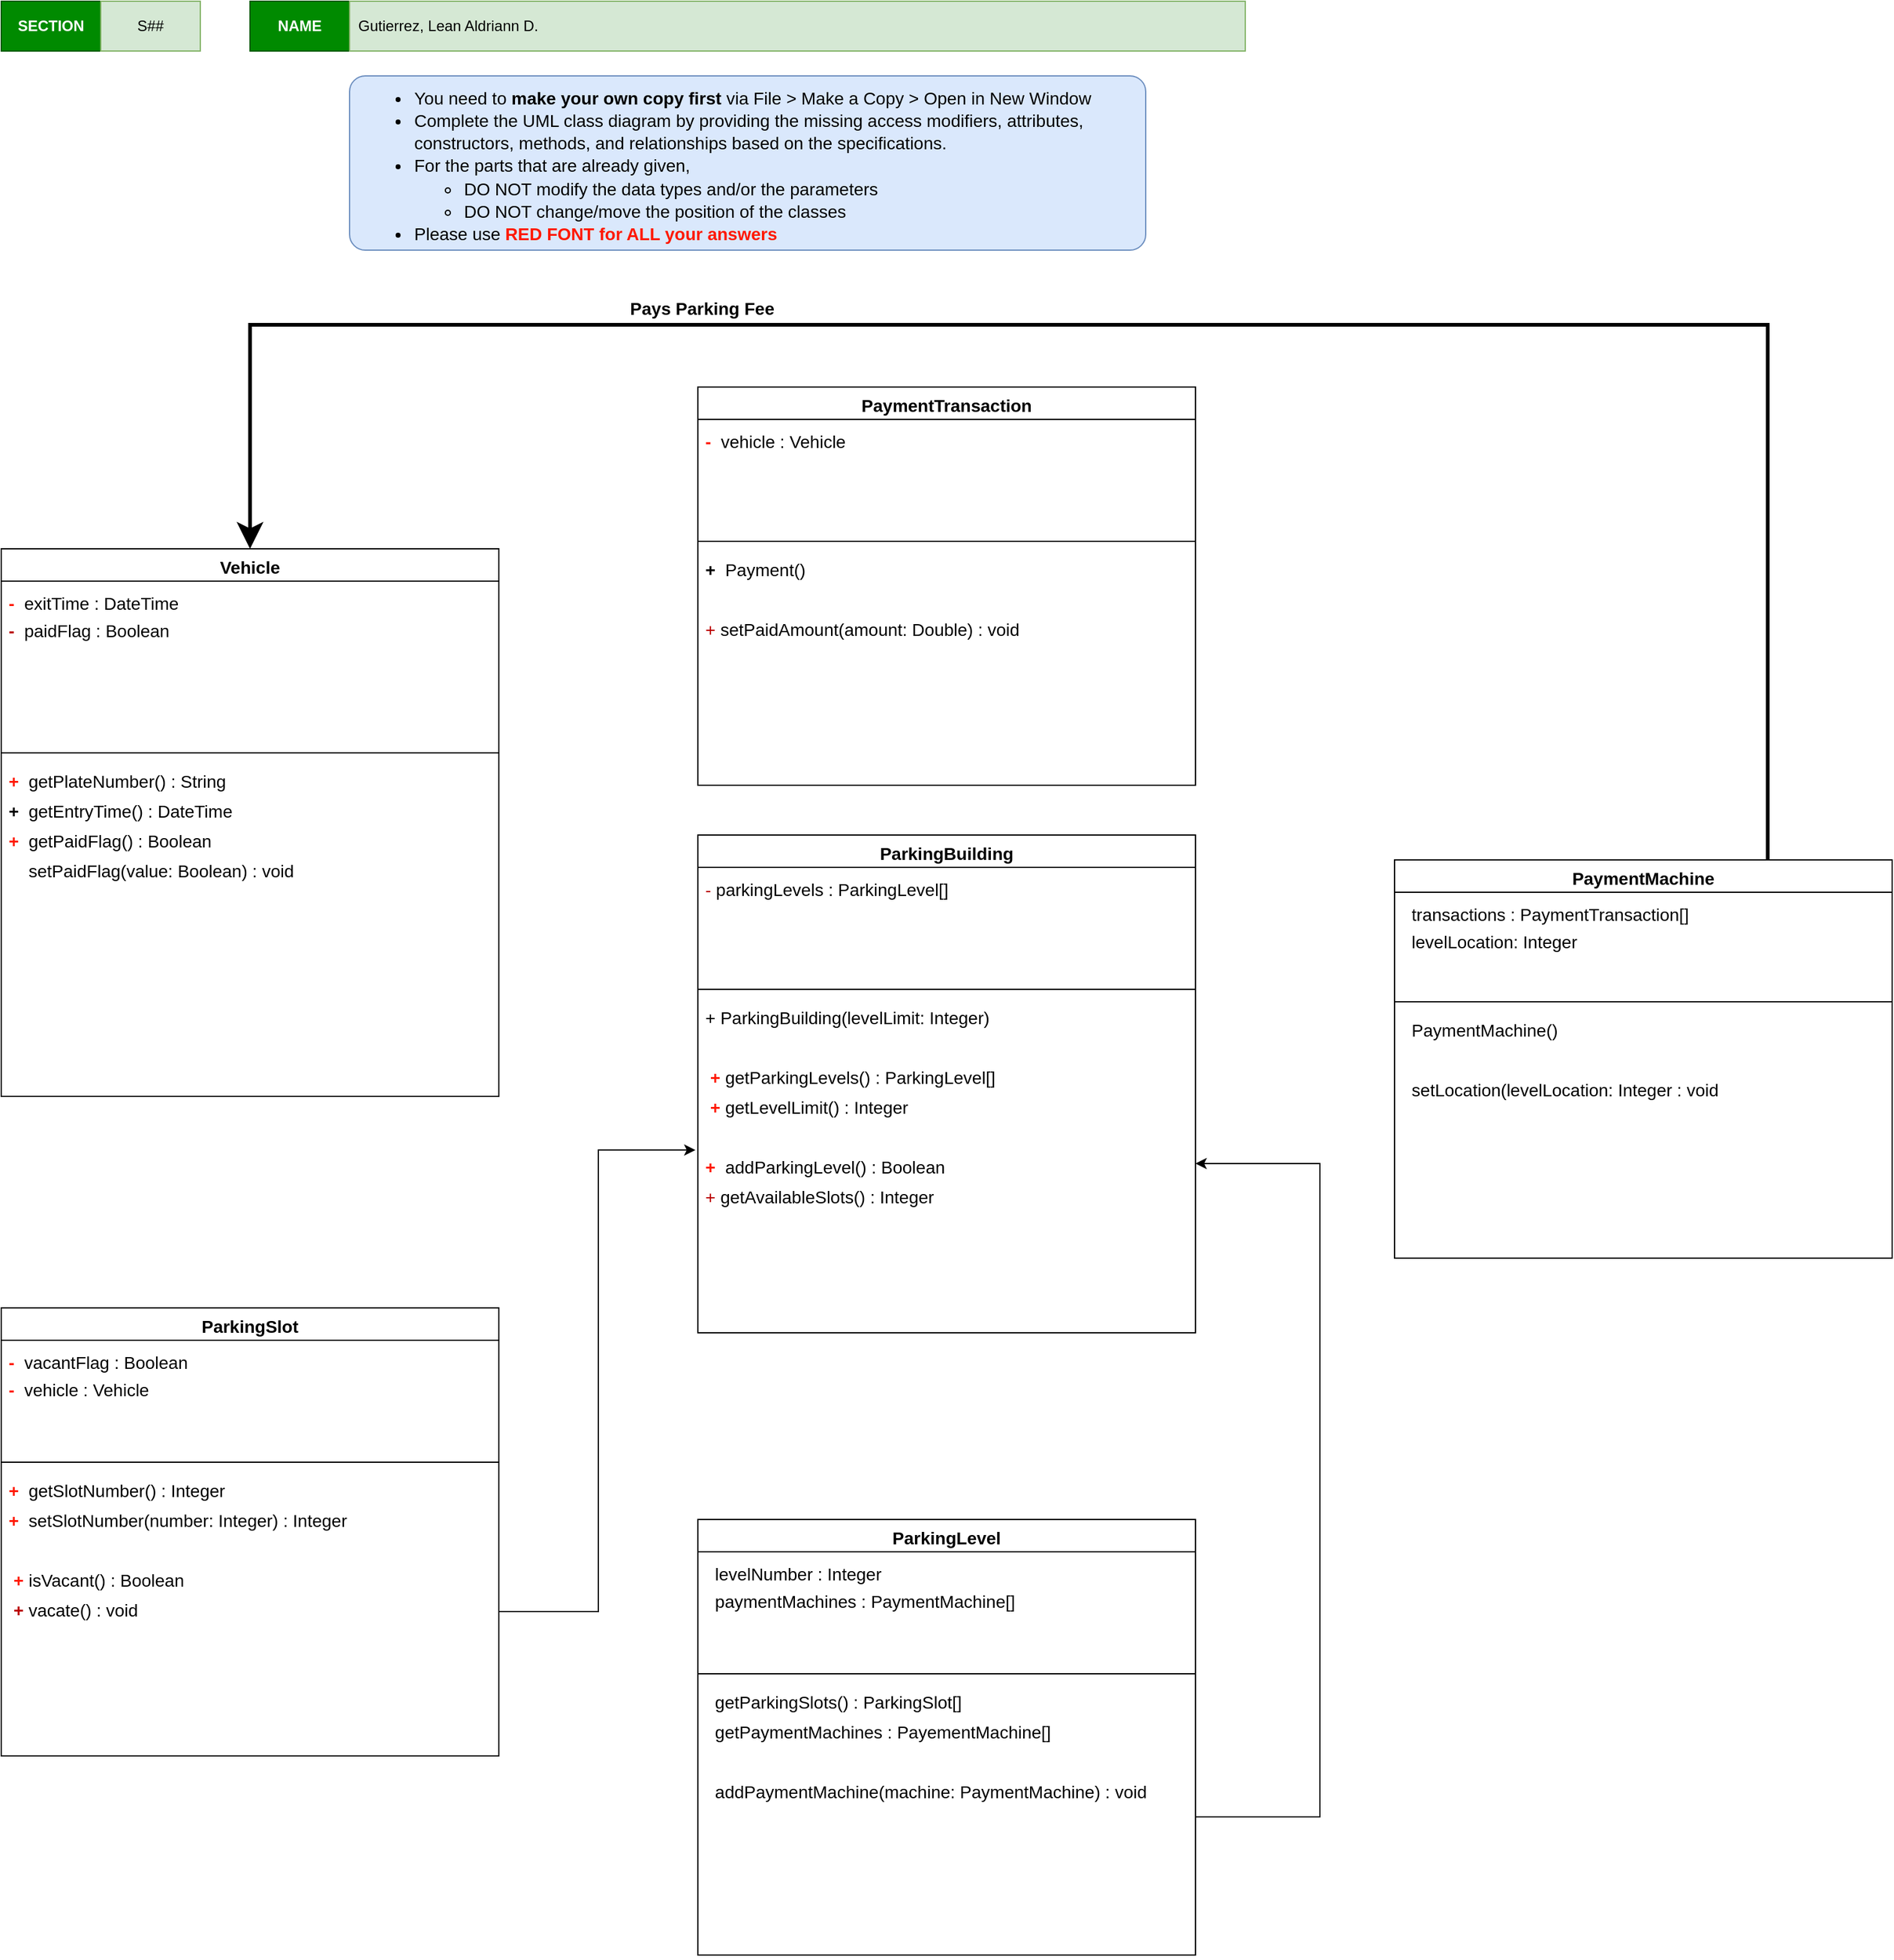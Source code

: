 <mxfile version="27.1.6">
  <diagram name="Mock  DQ" id="zxiasyiLlYQpNsG5qfQz">
    <mxGraphModel dx="938" dy="610" grid="1" gridSize="10" guides="1" tooltips="1" connect="1" arrows="1" fold="1" page="1" pageScale="1" pageWidth="1100" pageHeight="850" math="0" shadow="0">
      <root>
        <mxCell id="0" />
        <mxCell id="1" parent="0" />
        <mxCell id="aWLP-KI-JhWd6QciNsjT-1" value="Vehicle" style="swimlane;fontStyle=1;align=center;verticalAlign=top;childLayout=stackLayout;horizontal=1;startSize=26;horizontalStack=0;resizeParent=1;resizeLast=0;collapsible=1;marginBottom=0;rounded=0;shadow=0;strokeWidth=1;fontColor=#000000;fontSize=14;" vertex="1" parent="1">
          <mxGeometry x="40" y="480" width="400" height="440" as="geometry">
            <mxRectangle x="340" y="380" width="170" height="26" as="alternateBounds" />
          </mxGeometry>
        </mxCell>
        <mxCell id="aWLP-KI-JhWd6QciNsjT-2" value="&lt;div style=&quot;line-height: 160%;&quot;&gt;&lt;div&gt;&lt;span style=&quot;background-color: transparent;&quot;&gt;&lt;font style=&quot;&quot;&gt;&lt;b style=&quot;&quot;&gt;&lt;font style=&quot;color: light-dark(rgb(255, 25, 0), rgb(255, 15, 15));&quot;&gt;-&amp;nbsp;&lt;/font&gt;&lt;/b&gt;&lt;/font&gt;&lt;/span&gt;&lt;span style=&quot;background-color: transparent; color: light-dark(rgb(0, 0, 0), rgb(237, 237, 237));&quot;&gt; exitTime : DateTime&lt;/span&gt;&lt;/div&gt;&lt;div&gt;&lt;div&gt;&lt;font&gt;&lt;b style=&quot;&quot;&gt;&lt;font color=&quot;rgba(0, 0, 0, 0)&quot;&gt;-&amp;nbsp;&lt;/font&gt;&lt;/b&gt;&lt;/font&gt; paidFlag : Boolean&lt;/div&gt;&lt;/div&gt;&lt;/div&gt;" style="text;strokeColor=none;fillColor=none;align=left;verticalAlign=top;spacingLeft=4;spacingRight=4;overflow=hidden;rotatable=0;points=[[0,0.5],[1,0.5]];portConstraint=eastwest;whiteSpace=wrap;html=1;fontStyle=0;fontColor=#000000;fontSize=14;" vertex="1" parent="aWLP-KI-JhWd6QciNsjT-1">
          <mxGeometry y="26" width="400" height="134" as="geometry" />
        </mxCell>
        <mxCell id="aWLP-KI-JhWd6QciNsjT-3" value="" style="line;html=1;strokeWidth=1;align=left;verticalAlign=middle;spacingTop=-1;spacingLeft=3;spacingRight=3;rotatable=0;labelPosition=right;points=[];portConstraint=eastwest;fontColor=#000000;fontStyle=0" vertex="1" parent="aWLP-KI-JhWd6QciNsjT-1">
          <mxGeometry y="160" width="400" height="8" as="geometry" />
        </mxCell>
        <mxCell id="aWLP-KI-JhWd6QciNsjT-4" value="&lt;div style=&quot;line-height: 160%;&quot;&gt;&lt;div&gt;&lt;span style=&quot;font-size: 14px; background-color: transparent;&quot;&gt;&lt;font&gt;&lt;b style=&quot;&quot;&gt;&lt;font style=&quot;color: light-dark(rgb(255, 25, 0), rgb(255, 5, 5));&quot;&gt;+&amp;nbsp;&lt;/font&gt;&lt;/b&gt;&lt;/font&gt;&lt;/span&gt;&lt;span style=&quot;font-size: 14px; background-color: transparent; color: light-dark(rgb(0, 0, 0), rgb(237, 237, 237));&quot;&gt;&amp;nbsp;&lt;/span&gt;&lt;span style=&quot;font-size: 14px; background-color: transparent; color: light-dark(rgb(0, 0, 0), rgb(237, 237, 237));&quot;&gt;getPlateNumber() : String&lt;/span&gt;&lt;/div&gt;&lt;div&gt;&lt;font style=&quot;font-size: 14px;&quot;&gt;&lt;font&gt;&lt;b style=&quot;&quot;&gt;&lt;font style=&quot;color: light-dark(rgb(0, 0, 0), rgb(235, 10, 10));&quot;&gt;+&amp;nbsp;&lt;/font&gt;&lt;/b&gt;&lt;/font&gt; getEntryTime&lt;span style=&quot;color: light-dark(rgb(0, 0, 0), rgb(237, 237, 237)); background-color: transparent;&quot;&gt;() :&amp;nbsp;&lt;/span&gt;&lt;span style=&quot;background-color: transparent; color: light-dark(rgb(0, 0, 0), rgb(237, 237, 237));&quot;&gt;DateTime&lt;/span&gt;&lt;/font&gt;&lt;/div&gt;&lt;div&gt;&lt;div style=&quot;&quot;&gt;&lt;span style=&quot;background-color: transparent; font-size: 14px; color: rgb(0, 0, 0);&quot;&gt;&lt;font style=&quot;&quot;&gt;&lt;b style=&quot;&quot;&gt;&lt;font style=&quot;color: light-dark(rgb(255, 25, 0), rgb(255, 5, 5));&quot;&gt;+&amp;nbsp;&lt;/font&gt;&lt;/b&gt;&lt;/font&gt;&lt;/span&gt;&lt;span style=&quot;background-color: transparent; color: rgb(0, 0, 0); font-size: 14px;&quot;&gt; getPaidFlag&lt;/span&gt;&lt;span style=&quot;background-color: transparent; color: light-dark(rgb(0, 0, 0), rgb(237, 237, 237)); font-size: 14px;&quot;&gt;() :&amp;nbsp;&lt;/span&gt;&lt;span style=&quot;background-color: transparent; color: light-dark(rgb(0, 0, 0), rgb(237, 237, 237)); font-size: 14px;&quot;&gt;Boolean&lt;/span&gt;&lt;/div&gt;&lt;/div&gt;&lt;div&gt;&lt;font style=&quot;font-size: 14px;&quot;&gt;&lt;font&gt;&lt;b style=&quot;&quot;&gt;&lt;font color=&quot;rgba(0, 0, 0, 0)&quot; style=&quot;color: light-dark(transparent, rgb(255, 0, 0));&quot;&gt;+&lt;/font&gt;&lt;font style=&quot;color: light-dark(transparent, rgb(255, 0, 0));&quot;&gt;&amp;nbsp;&lt;/font&gt;&lt;/b&gt;&lt;/font&gt; setPaidFlag&lt;span style=&quot;color: light-dark(rgb(0, 0, 0), rgb(237, 237, 237)); background-color: transparent;&quot;&gt;(&lt;/span&gt;&lt;span style=&quot;background-color: transparent; color: light-dark(rgb(0, 0, 0), rgb(237, 237, 237));&quot;&gt;value: Boolean&lt;/span&gt;&lt;span style=&quot;background-color: transparent; color: light-dark(rgb(0, 0, 0), rgb(237, 237, 237));&quot;&gt;) :&amp;nbsp;&lt;/span&gt;&lt;span style=&quot;background-color: transparent; color: light-dark(rgb(0, 0, 0), rgb(237, 237, 237));&quot;&gt;void&lt;/span&gt;&lt;/font&gt;&lt;/div&gt;&lt;/div&gt;" style="text;strokeColor=none;fillColor=none;align=left;verticalAlign=top;spacingLeft=4;spacingRight=4;overflow=hidden;rotatable=0;points=[[0,0.5],[1,0.5]];portConstraint=eastwest;whiteSpace=wrap;html=1;fontStyle=0;fontColor=#000000;fontSize=15;" vertex="1" parent="aWLP-KI-JhWd6QciNsjT-1">
          <mxGeometry y="168" width="400" height="272" as="geometry" />
        </mxCell>
        <mxCell id="aWLP-KI-JhWd6QciNsjT-5" value="SECTION" style="rounded=0;whiteSpace=wrap;html=1;align=center;movable=1;resizable=1;rotatable=1;deletable=1;editable=1;locked=0;connectable=1;fillColor=#008a00;strokeColor=#005700;fontColor=#ffffff;fontStyle=1" vertex="1" parent="1">
          <mxGeometry x="40" y="40" width="80" height="40" as="geometry" />
        </mxCell>
        <mxCell id="aWLP-KI-JhWd6QciNsjT-6" value="S##" style="rounded=0;whiteSpace=wrap;html=1;movable=1;resizable=1;rotatable=1;deletable=1;editable=1;locked=0;connectable=1;fillColor=#d5e8d4;strokeColor=#82b366;" vertex="1" parent="1">
          <mxGeometry x="120" y="40" width="80" height="40" as="geometry" />
        </mxCell>
        <mxCell id="aWLP-KI-JhWd6QciNsjT-7" value="NAME" style="rounded=0;whiteSpace=wrap;html=1;movable=1;resizable=1;rotatable=1;deletable=1;editable=1;locked=0;connectable=1;fillColor=#008a00;fontColor=#ffffff;strokeColor=#005700;fontStyle=1" vertex="1" parent="1">
          <mxGeometry x="240" y="40" width="80" height="40" as="geometry" />
        </mxCell>
        <mxCell id="aWLP-KI-JhWd6QciNsjT-8" value="Gutierrez, Lean Aldriann D." style="rounded=0;whiteSpace=wrap;html=1;movable=1;resizable=1;rotatable=1;deletable=1;editable=1;locked=0;connectable=1;fillColor=#d5e8d4;strokeColor=#82b366;align=left;spacingLeft=5;" vertex="1" parent="1">
          <mxGeometry x="320" y="40" width="720" height="40" as="geometry" />
        </mxCell>
        <mxCell id="aWLP-KI-JhWd6QciNsjT-9" value="&lt;div style=&quot;line-height: 130%;&quot;&gt;&lt;div&gt;&lt;ul&gt;&lt;li&gt;You need to &lt;b&gt;make your own copy first&lt;/b&gt;&amp;nbsp;via File &amp;gt; Make a Copy &amp;gt; Open in New Window&lt;/li&gt;&lt;li&gt;Complete the UML class diagram by providing the missing access modifiers, attributes, constructors, methods, and relationships based on the specifications.&lt;/li&gt;&lt;li&gt;For the parts that are already given,&lt;/li&gt;&lt;ul&gt;&lt;li&gt;DO NOT modify the data types and/or the parameters&lt;/li&gt;&lt;li&gt;DO NOT change/move the position of the classes&lt;/li&gt;&lt;/ul&gt;&lt;li&gt;&lt;span style=&quot;background-color: transparent;&quot;&gt;&lt;font style=&quot;color: light-dark(rgb(0, 0, 0), rgb(237, 237, 237));&quot;&gt;Please use&lt;/font&gt;&lt;font style=&quot;color: light-dark(rgb(255, 25, 0), rgb(237, 237, 237));&quot;&gt; &lt;/font&gt;&lt;b style=&quot;&quot;&gt;&lt;font style=&quot;color: light-dark(rgb(255, 25, 0), rgb(237, 237, 237));&quot;&gt;RED FONT for ALL your answers&lt;/font&gt;&lt;/b&gt;&lt;/span&gt;&lt;/li&gt;&lt;/ul&gt;&lt;/div&gt;&lt;/div&gt;" style="rounded=1;whiteSpace=wrap;html=1;fillColor=#dae8fc;strokeColor=#6c8ebf;align=left;spacing=12;fontSize=14;fontStyle=0;textShadow=0;labelBorderColor=none;arcSize=9;spacingTop=4;fontColor=#000000;" vertex="1" parent="1">
          <mxGeometry x="320" y="100" width="640" height="140" as="geometry" />
        </mxCell>
        <mxCell id="aWLP-KI-JhWd6QciNsjT-10" value="PaymentTransaction" style="swimlane;fontStyle=1;align=center;verticalAlign=top;childLayout=stackLayout;horizontal=1;startSize=26;horizontalStack=0;resizeParent=1;resizeLast=0;collapsible=1;marginBottom=0;rounded=0;shadow=0;strokeWidth=1;fontColor=#000000;fontSize=14;" vertex="1" parent="1">
          <mxGeometry x="600" y="350" width="400" height="320" as="geometry">
            <mxRectangle x="340" y="380" width="170" height="26" as="alternateBounds" />
          </mxGeometry>
        </mxCell>
        <mxCell id="aWLP-KI-JhWd6QciNsjT-11" value="&lt;div style=&quot;line-height: 160%;&quot;&gt;&lt;div&gt;&lt;font color=&quot;#ff1900&quot;&gt;&lt;b&gt;-&amp;nbsp;&lt;/b&gt;&lt;/font&gt; vehicle : Vehicle&lt;/div&gt;&lt;/div&gt;" style="text;strokeColor=none;fillColor=none;align=left;verticalAlign=top;spacingLeft=4;spacingRight=4;overflow=hidden;rotatable=0;points=[[0,0.5],[1,0.5]];portConstraint=eastwest;whiteSpace=wrap;html=1;fontStyle=0;fontColor=#000000;fontSize=14;" vertex="1" parent="aWLP-KI-JhWd6QciNsjT-10">
          <mxGeometry y="26" width="400" height="94" as="geometry" />
        </mxCell>
        <mxCell id="aWLP-KI-JhWd6QciNsjT-12" value="" style="line;html=1;strokeWidth=1;align=left;verticalAlign=middle;spacingTop=-1;spacingLeft=3;spacingRight=3;rotatable=0;labelPosition=right;points=[];portConstraint=eastwest;fontColor=#000000;fontStyle=0" vertex="1" parent="aWLP-KI-JhWd6QciNsjT-10">
          <mxGeometry y="120" width="400" height="8" as="geometry" />
        </mxCell>
        <mxCell id="aWLP-KI-JhWd6QciNsjT-13" value="&lt;div style=&quot;line-height: 160%;&quot;&gt;&lt;div&gt;&lt;font style=&quot;font-size: 14px;&quot;&gt;&lt;font&gt;&lt;b style=&quot;&quot;&gt;&lt;font style=&quot;color: light-dark(rgb(0, 0, 0), rgb(237, 0, 0));&quot;&gt;+&amp;nbsp;&lt;/font&gt;&lt;/b&gt;&lt;/font&gt; Payment(&lt;span style=&quot;background-color: transparent; color: light-dark(rgb(0, 0, 0), rgb(237, 237, 237));&quot;&gt;)&lt;/span&gt;&lt;/font&gt;&lt;/div&gt;&lt;div style=&quot;line-height: 160%;&quot;&gt;&lt;span style=&quot;background-color: transparent; color: light-dark(rgb(0, 0, 0), rgb(237, 237, 237));&quot;&gt;&lt;font style=&quot;font-size: 14px;&quot;&gt;&lt;br&gt;&lt;/font&gt;&lt;/span&gt;&lt;/div&gt;&lt;div&gt;&lt;span style=&quot;background-color: transparent; font-size: 14px;&quot;&gt;&lt;font color=&quot;rgba(0, 0, 0, 0)&quot;&gt;+&lt;/font&gt;&lt;/span&gt;&lt;span style=&quot;background-color: transparent; color: light-dark(rgb(0, 0, 0), rgb(237, 237, 237)); font-size: 14px;&quot;&gt; setPaidAmount&lt;/span&gt;&lt;span style=&quot;background-color: transparent; color: light-dark(rgb(0, 0, 0), rgb(237, 237, 237)); font-size: 14px;&quot;&gt;(&lt;/span&gt;&lt;span style=&quot;background-color: transparent; color: light-dark(rgb(0, 0, 0), rgb(237, 237, 237)); font-size: 14px;&quot;&gt;amount: Double&lt;/span&gt;&lt;span style=&quot;background-color: transparent; color: light-dark(rgb(0, 0, 0), rgb(237, 237, 237)); font-size: 14px;&quot;&gt;) :&amp;nbsp;&lt;/span&gt;&lt;span style=&quot;background-color: transparent; color: light-dark(rgb(0, 0, 0), rgb(237, 237, 237)); font-size: 14px;&quot;&gt;void&lt;/span&gt;&lt;/div&gt;&lt;/div&gt;" style="text;strokeColor=none;fillColor=none;align=left;verticalAlign=top;spacingLeft=4;spacingRight=4;overflow=hidden;rotatable=0;points=[[0,0.5],[1,0.5]];portConstraint=eastwest;whiteSpace=wrap;html=1;fontStyle=0;fontColor=#000000;fontSize=15;" vertex="1" parent="aWLP-KI-JhWd6QciNsjT-10">
          <mxGeometry y="128" width="400" height="192" as="geometry" />
        </mxCell>
        <mxCell id="aWLP-KI-JhWd6QciNsjT-14" value="PaymentMachine" style="swimlane;fontStyle=1;align=center;verticalAlign=top;childLayout=stackLayout;horizontal=1;startSize=26;horizontalStack=0;resizeParent=1;resizeLast=0;collapsible=1;marginBottom=0;rounded=0;shadow=0;strokeWidth=1;fontColor=#000000;fontSize=14;" vertex="1" parent="1">
          <mxGeometry x="1160" y="730" width="400" height="320" as="geometry">
            <mxRectangle x="340" y="380" width="170" height="26" as="alternateBounds" />
          </mxGeometry>
        </mxCell>
        <mxCell id="aWLP-KI-JhWd6QciNsjT-15" value="&lt;div style=&quot;line-height: 160%;&quot;&gt;&lt;div&gt;&lt;font color=&quot;#ff1900&quot;&gt;&lt;b&gt;&amp;nbsp;&lt;/b&gt;&lt;/font&gt; transactions : PaymentTransaction[]&lt;/div&gt;&lt;div&gt;&lt;span style=&quot;background-color: transparent;&quot;&gt;&lt;font color=&quot;#ff1900&quot;&gt;&lt;b&gt;&amp;nbsp;&lt;/b&gt;&lt;/font&gt;&lt;/span&gt;&lt;span style=&quot;background-color: transparent; color: light-dark(rgb(0, 0, 0), rgb(237, 237, 237));&quot;&gt; levelLocation: Integer&lt;/span&gt;&lt;/div&gt;&lt;/div&gt;" style="text;strokeColor=none;fillColor=none;align=left;verticalAlign=top;spacingLeft=4;spacingRight=4;overflow=hidden;rotatable=0;points=[[0,0.5],[1,0.5]];portConstraint=eastwest;whiteSpace=wrap;html=1;fontStyle=0;fontColor=#000000;fontSize=14;" vertex="1" parent="aWLP-KI-JhWd6QciNsjT-14">
          <mxGeometry y="26" width="400" height="84" as="geometry" />
        </mxCell>
        <mxCell id="aWLP-KI-JhWd6QciNsjT-16" value="" style="line;html=1;strokeWidth=1;align=left;verticalAlign=middle;spacingTop=-1;spacingLeft=3;spacingRight=3;rotatable=0;labelPosition=right;points=[];portConstraint=eastwest;fontColor=#000000;fontStyle=0" vertex="1" parent="aWLP-KI-JhWd6QciNsjT-14">
          <mxGeometry y="110" width="400" height="8" as="geometry" />
        </mxCell>
        <mxCell id="aWLP-KI-JhWd6QciNsjT-17" value="&lt;div style=&quot;line-height: 160%;&quot;&gt;&lt;div&gt;&lt;font style=&quot;font-size: 14px;&quot;&gt;&lt;font color=&quot;#ff1900&quot;&gt;&lt;b&gt;&amp;nbsp;&lt;/b&gt;&lt;/font&gt; PaymentMachine(&lt;span style=&quot;background-color: transparent; color: light-dark(rgb(0, 0, 0), rgb(237, 237, 237));&quot;&gt;)&lt;/span&gt;&lt;/font&gt;&lt;/div&gt;&lt;div&gt;&lt;font style=&quot;font-size: 14px;&quot;&gt;&lt;div style=&quot;font-size: 15px;&quot;&gt;&lt;b style=&quot;background-color: transparent; color: light-dark(rgb(0, 0, 0), rgb(237, 237, 237)); font-size: 14px;&quot;&gt;&lt;font style=&quot;color: rgb(255, 25, 0);&quot;&gt;&lt;br&gt;&lt;/font&gt;&lt;/b&gt;&lt;/div&gt;&lt;div style=&quot;font-size: 15px;&quot;&gt;&lt;span style=&quot;background-color: transparent; font-size: 14px;&quot;&gt;&lt;font color=&quot;#ff1900&quot;&gt;&lt;b&gt;&amp;nbsp;&lt;/b&gt;&lt;/font&gt;&lt;/span&gt;&lt;span style=&quot;background-color: transparent; color: light-dark(rgb(0, 0, 0), rgb(237, 237, 237)); font-size: 14px;&quot;&gt; setLocation&lt;/span&gt;&lt;span style=&quot;background-color: transparent; color: light-dark(rgb(0, 0, 0), rgb(237, 237, 237)); font-size: 14px;&quot;&gt;(&lt;/span&gt;&lt;span style=&quot;background-color: transparent; color: light-dark(rgb(0, 0, 0), rgb(237, 237, 237));&quot;&gt;&lt;span style=&quot;font-size: 14px;&quot;&gt;levelLocation: Integer&lt;font&gt;&amp;nbsp;:&amp;nbsp;&lt;/font&gt;&lt;/span&gt;&lt;/span&gt;&lt;span style=&quot;background-color: transparent; color: light-dark(rgb(0, 0, 0), rgb(237, 237, 237)); font-size: 14px;&quot;&gt;void&lt;/span&gt;&lt;/div&gt;&lt;/font&gt;&lt;/div&gt;&lt;div style=&quot;&quot;&gt;&lt;div&gt;&lt;div&gt;&lt;/div&gt;&lt;/div&gt;&lt;/div&gt;&lt;/div&gt;" style="text;strokeColor=none;fillColor=none;align=left;verticalAlign=top;spacingLeft=4;spacingRight=4;overflow=hidden;rotatable=0;points=[[0,0.5],[1,0.5]];portConstraint=eastwest;whiteSpace=wrap;html=1;fontStyle=0;fontColor=#000000;fontSize=15;" vertex="1" parent="aWLP-KI-JhWd6QciNsjT-14">
          <mxGeometry y="118" width="400" height="202" as="geometry" />
        </mxCell>
        <mxCell id="aWLP-KI-JhWd6QciNsjT-18" value="" style="endArrow=classic;endFill=1;endSize=12;html=1;rounded=0;strokeWidth=3;strokeColor=#000000;entryX=0.5;entryY=0;entryDx=0;entryDy=0;exitX=0.75;exitY=0;exitDx=0;exitDy=0;edgeStyle=orthogonalEdgeStyle;" edge="1" parent="1" source="aWLP-KI-JhWd6QciNsjT-14" target="aWLP-KI-JhWd6QciNsjT-1">
          <mxGeometry width="160" relative="1" as="geometry">
            <mxPoint x="240" y="270" as="sourcePoint" />
            <mxPoint x="240" y="410" as="targetPoint" />
            <Array as="points">
              <mxPoint x="1460" y="300" />
              <mxPoint x="240" y="300" />
            </Array>
          </mxGeometry>
        </mxCell>
        <mxCell id="aWLP-KI-JhWd6QciNsjT-19" value="Pays Parking Fee" style="edgeLabel;html=1;align=center;verticalAlign=middle;resizable=0;points=[];fontSize=14;fontColor=#000000;fontStyle=1" connectable="0" vertex="1" parent="aWLP-KI-JhWd6QciNsjT-18">
          <mxGeometry x="-0.061" relative="1" as="geometry">
            <mxPoint x="-428" y="-13" as="offset" />
          </mxGeometry>
        </mxCell>
        <mxCell id="aWLP-KI-JhWd6QciNsjT-20" value="ParkingSlot" style="swimlane;fontStyle=1;align=center;verticalAlign=top;childLayout=stackLayout;horizontal=1;startSize=26;horizontalStack=0;resizeParent=1;resizeLast=0;collapsible=1;marginBottom=0;rounded=0;shadow=0;strokeWidth=1;fontColor=#000000;fontSize=14;" vertex="1" parent="1">
          <mxGeometry x="40" y="1090" width="400" height="360" as="geometry">
            <mxRectangle x="340" y="380" width="170" height="26" as="alternateBounds" />
          </mxGeometry>
        </mxCell>
        <mxCell id="aWLP-KI-JhWd6QciNsjT-21" value="&lt;div style=&quot;line-height: 160%;&quot;&gt;&lt;div&gt;&lt;font style=&quot;background-color: transparent;&quot;&gt;&lt;b&gt;&lt;font style=&quot;color: light-dark(rgb(255, 25, 0), rgb(255, 0, 0));&quot;&gt;-&lt;/font&gt;&amp;nbsp;&lt;/b&gt;&lt;/font&gt;&lt;span style=&quot;background-color: transparent; color: light-dark(rgb(0, 0, 0), rgb(237, 237, 237));&quot;&gt; vacantFlag : Boolean&lt;/span&gt;&lt;/div&gt;&lt;div&gt;&lt;div&gt;&lt;font&gt;&lt;b style=&quot;&quot;&gt;&lt;font color=&quot;rgba(0, 0, 0, 0)&quot; style=&quot;color: light-dark(rgb(255, 25, 0), rgb(255, 0, 0));&quot;&gt;-&lt;/font&gt;&lt;font style=&quot;color: light-dark(rgb(255, 25, 0), rgb(255, 0, 0));&quot;&gt;&amp;nbsp;&lt;/font&gt;&lt;/b&gt;&lt;/font&gt; vehicle : Vehicle&lt;/div&gt;&lt;/div&gt;&lt;/div&gt;" style="text;strokeColor=none;fillColor=none;align=left;verticalAlign=top;spacingLeft=4;spacingRight=4;overflow=hidden;rotatable=0;points=[[0,0.5],[1,0.5]];portConstraint=eastwest;whiteSpace=wrap;html=1;fontStyle=0;fontColor=#000000;fontSize=14;" vertex="1" parent="aWLP-KI-JhWd6QciNsjT-20">
          <mxGeometry y="26" width="400" height="94" as="geometry" />
        </mxCell>
        <mxCell id="aWLP-KI-JhWd6QciNsjT-22" value="" style="line;html=1;strokeWidth=1;align=left;verticalAlign=middle;spacingTop=-1;spacingLeft=3;spacingRight=3;rotatable=0;labelPosition=right;points=[];portConstraint=eastwest;fontColor=#000000;fontStyle=0" vertex="1" parent="aWLP-KI-JhWd6QciNsjT-20">
          <mxGeometry y="120" width="400" height="8" as="geometry" />
        </mxCell>
        <mxCell id="aWLP-KI-JhWd6QciNsjT-23" value="&lt;div style=&quot;line-height: 160%;&quot;&gt;&lt;div&gt;&lt;span style=&quot;font-size: 14px; background-color: transparent;&quot;&gt;&lt;font&gt;&lt;b style=&quot;&quot;&gt;&lt;font style=&quot;color: light-dark(rgb(255, 25, 0), rgb(211, 38, 18));&quot;&gt;+&lt;/font&gt;&lt;font style=&quot;color: light-dark(rgb(255, 25, 0), rgb(255, 0, 0));&quot;&gt;&amp;nbsp;&lt;/font&gt;&lt;/b&gt;&lt;/font&gt;&lt;/span&gt;&lt;span style=&quot;font-size: 14px; background-color: transparent; color: light-dark(rgb(0, 0, 0), rgb(237, 237, 237));&quot;&gt;&amp;nbsp;&lt;/span&gt;&lt;span style=&quot;font-size: 14px; background-color: transparent; color: light-dark(rgb(0, 0, 0), rgb(237, 237, 237));&quot;&gt;getSlotNumber() : Integer&lt;/span&gt;&lt;/div&gt;&lt;div&gt;&lt;font style=&quot;font-size: 14px;&quot;&gt;&lt;font&gt;&lt;b style=&quot;&quot;&gt;&lt;font style=&quot;color: light-dark(rgb(255, 25, 0), rgb(255, 0, 0));&quot;&gt;+&amp;nbsp;&lt;/font&gt;&lt;/b&gt;&lt;/font&gt; setSlotNumber&lt;span style=&quot;color: light-dark(rgb(0, 0, 0), rgb(237, 237, 237)); background-color: transparent;&quot;&gt;(number: Integer) :&amp;nbsp;&lt;/span&gt;&lt;span style=&quot;background-color: transparent; color: light-dark(rgb(0, 0, 0), rgb(237, 237, 237));&quot;&gt;Integer&lt;/span&gt;&lt;/font&gt;&lt;/div&gt;&lt;div&gt;&lt;div style=&quot;&quot;&gt;&lt;br&gt;&lt;/div&gt;&lt;/div&gt;&lt;div style=&quot;&quot;&gt;&lt;div&gt;&lt;span style=&quot;background-color: transparent; font-size: 14px; color: rgb(0, 0, 0);&quot;&gt;&lt;font&gt;&lt;b style=&quot;&quot;&gt;&lt;font style=&quot;color: light-dark(rgb(255, 25, 0), rgb(255, 0, 0));&quot;&gt;&amp;nbsp;+&lt;/font&gt;&lt;/b&gt;&lt;/font&gt;&lt;/span&gt;&lt;span style=&quot;background-color: transparent; color: rgb(0, 0, 0); font-size: 14px;&quot;&gt; isVacant&lt;/span&gt;&lt;span style=&quot;background-color: transparent; color: light-dark(rgb(0, 0, 0), rgb(237, 237, 237)); font-size: 14px;&quot;&gt;() :&amp;nbsp;&lt;/span&gt;&lt;span style=&quot;background-color: transparent; color: light-dark(rgb(0, 0, 0), rgb(237, 237, 237)); font-size: 14px;&quot;&gt;Boolean&lt;/span&gt;&lt;/div&gt;&lt;/div&gt;&lt;div&gt;&lt;font style=&quot;font-size: 14px;&quot;&gt;&lt;font&gt;&lt;b style=&quot;&quot;&gt;&lt;font color=&quot;rgba(0, 0, 0, 0)&quot;&gt;&amp;nbsp;+&lt;/font&gt;&lt;/b&gt;&lt;/font&gt; vacate&lt;span style=&quot;color: light-dark(rgb(0, 0, 0), rgb(237, 237, 237)); background-color: transparent;&quot;&gt;(&lt;/span&gt;&lt;span style=&quot;background-color: transparent; color: light-dark(rgb(0, 0, 0), rgb(237, 237, 237));&quot;&gt;) :&amp;nbsp;&lt;/span&gt;&lt;span style=&quot;background-color: transparent; color: light-dark(rgb(0, 0, 0), rgb(237, 237, 237));&quot;&gt;void&lt;/span&gt;&lt;/font&gt;&lt;/div&gt;&lt;/div&gt;" style="text;strokeColor=none;fillColor=none;align=left;verticalAlign=top;spacingLeft=4;spacingRight=4;overflow=hidden;rotatable=0;points=[[0,0.5],[1,0.5]];portConstraint=eastwest;whiteSpace=wrap;html=1;fontStyle=0;fontColor=#000000;fontSize=15;" vertex="1" parent="aWLP-KI-JhWd6QciNsjT-20">
          <mxGeometry y="128" width="400" height="232" as="geometry" />
        </mxCell>
        <mxCell id="aWLP-KI-JhWd6QciNsjT-24" value="ParkingLevel" style="swimlane;fontStyle=1;align=center;verticalAlign=top;childLayout=stackLayout;horizontal=1;startSize=26;horizontalStack=0;resizeParent=1;resizeLast=0;collapsible=1;marginBottom=0;rounded=0;shadow=0;strokeWidth=1;fontColor=#000000;fontSize=14;" vertex="1" parent="1">
          <mxGeometry x="600" y="1260" width="400" height="350" as="geometry">
            <mxRectangle x="340" y="380" width="170" height="26" as="alternateBounds" />
          </mxGeometry>
        </mxCell>
        <mxCell id="aWLP-KI-JhWd6QciNsjT-25" value="&lt;div style=&quot;line-height: 160%;&quot;&gt;&lt;div&gt;&lt;font color=&quot;#ff1900&quot;&gt;&lt;b&gt;&amp;nbsp;&lt;/b&gt;&lt;/font&gt; levelNumber : Integer&lt;/div&gt;&lt;div&gt;&lt;span style=&quot;background-color: transparent;&quot;&gt;&lt;font color=&quot;#ff1900&quot;&gt;&lt;b&gt;&amp;nbsp;&lt;/b&gt;&lt;/font&gt;&lt;/span&gt;&lt;span style=&quot;background-color: transparent; color: light-dark(rgb(0, 0, 0), rgb(237, 237, 237));&quot;&gt; paymentMachines : PaymentMachine[]&lt;/span&gt;&lt;/div&gt;&lt;/div&gt;" style="text;strokeColor=none;fillColor=none;align=left;verticalAlign=top;spacingLeft=4;spacingRight=4;overflow=hidden;rotatable=0;points=[[0,0.5],[1,0.5]];portConstraint=eastwest;whiteSpace=wrap;html=1;fontStyle=0;fontColor=#000000;fontSize=14;" vertex="1" parent="aWLP-KI-JhWd6QciNsjT-24">
          <mxGeometry y="26" width="400" height="94" as="geometry" />
        </mxCell>
        <mxCell id="aWLP-KI-JhWd6QciNsjT-26" value="" style="line;html=1;strokeWidth=1;align=left;verticalAlign=middle;spacingTop=-1;spacingLeft=3;spacingRight=3;rotatable=0;labelPosition=right;points=[];portConstraint=eastwest;fontColor=#000000;fontStyle=0" vertex="1" parent="aWLP-KI-JhWd6QciNsjT-24">
          <mxGeometry y="120" width="400" height="8" as="geometry" />
        </mxCell>
        <mxCell id="aWLP-KI-JhWd6QciNsjT-27" value="&lt;div style=&quot;line-height: 160%;&quot;&gt;&lt;div&gt;&lt;span style=&quot;background-color: transparent; font-size: 14px;&quot;&gt;&lt;font color=&quot;#ff1900&quot;&gt;&lt;b&gt;&amp;nbsp;&lt;/b&gt;&lt;/font&gt;&lt;/span&gt;&lt;span style=&quot;background-color: transparent; color: light-dark(rgb(0, 0, 0), rgb(237, 237, 237)); font-size: 14px;&quot;&gt;&amp;nbsp;&lt;/span&gt;&lt;span style=&quot;background-color: transparent; color: light-dark(rgb(0, 0, 0), rgb(237, 237, 237)); font-size: 14px;&quot;&gt;getParkingSlots() : ParkingSlot[]&lt;/span&gt;&lt;/div&gt;&lt;div&gt;&lt;font style=&quot;font-size: 14px;&quot;&gt;&lt;font color=&quot;#ff1900&quot;&gt;&lt;b&gt;&amp;nbsp;&lt;/b&gt;&lt;/font&gt; getPaymentMachines&lt;span style=&quot;color: light-dark(rgb(0, 0, 0), rgb(237, 237, 237)); background-color: transparent;&quot;&gt;&amp;nbsp;:&amp;nbsp;&lt;/span&gt;&lt;span style=&quot;background-color: transparent; color: light-dark(rgb(0, 0, 0), rgb(237, 237, 237));&quot;&gt;PayementMachine[]&lt;/span&gt;&lt;/font&gt;&lt;/div&gt;&lt;div&gt;&lt;div style=&quot;&quot;&gt;&lt;br&gt;&lt;/div&gt;&lt;/div&gt;&lt;div&gt;&lt;font style=&quot;font-size: 14px;&quot;&gt;&lt;font color=&quot;#ff1900&quot;&gt;&lt;b&gt;&amp;nbsp;&lt;/b&gt;&lt;/font&gt; addPaymentMachine&lt;span style=&quot;color: light-dark(rgb(0, 0, 0), rgb(237, 237, 237)); background-color: transparent;&quot;&gt;(&lt;/span&gt;&lt;span style=&quot;background-color: transparent; color: light-dark(rgb(0, 0, 0), rgb(237, 237, 237));&quot;&gt;machine: PaymentMachine&lt;/span&gt;&lt;span style=&quot;background-color: transparent; color: light-dark(rgb(0, 0, 0), rgb(237, 237, 237));&quot;&gt;) :&amp;nbsp;&lt;/span&gt;&lt;span style=&quot;background-color: transparent; color: light-dark(rgb(0, 0, 0), rgb(237, 237, 237));&quot;&gt;void&lt;/span&gt;&lt;/font&gt;&lt;/div&gt;&lt;/div&gt;" style="text;strokeColor=none;fillColor=none;align=left;verticalAlign=top;spacingLeft=4;spacingRight=4;overflow=hidden;rotatable=0;points=[[0,0.5],[1,0.5]];portConstraint=eastwest;whiteSpace=wrap;html=1;fontStyle=0;fontColor=#000000;fontSize=15;" vertex="1" parent="aWLP-KI-JhWd6QciNsjT-24">
          <mxGeometry y="128" width="400" height="222" as="geometry" />
        </mxCell>
        <mxCell id="aWLP-KI-JhWd6QciNsjT-28" value="ParkingBuilding" style="swimlane;fontStyle=1;align=center;verticalAlign=top;childLayout=stackLayout;horizontal=1;startSize=26;horizontalStack=0;resizeParent=1;resizeLast=0;collapsible=1;marginBottom=0;rounded=0;shadow=0;strokeWidth=1;fontColor=#000000;fontSize=14;" vertex="1" parent="1">
          <mxGeometry x="600" y="710" width="400" height="400" as="geometry">
            <mxRectangle x="340" y="380" width="170" height="26" as="alternateBounds" />
          </mxGeometry>
        </mxCell>
        <mxCell id="aWLP-KI-JhWd6QciNsjT-29" value="&lt;div style=&quot;line-height: 160%;&quot;&gt;&lt;div style=&quot;line-height: 160%;&quot;&gt;&lt;font color=&quot;rgba(0, 0, 0, 0)&quot;&gt;-&lt;/font&gt; parkingLevels : ParkingLevel[]&lt;/div&gt;&lt;/div&gt;" style="text;strokeColor=none;fillColor=none;align=left;verticalAlign=top;spacingLeft=4;spacingRight=4;overflow=hidden;rotatable=0;points=[[0,0.5],[1,0.5]];portConstraint=eastwest;whiteSpace=wrap;html=1;fontStyle=0;fontColor=#000000;fontSize=14;" vertex="1" parent="aWLP-KI-JhWd6QciNsjT-28">
          <mxGeometry y="26" width="400" height="94" as="geometry" />
        </mxCell>
        <mxCell id="aWLP-KI-JhWd6QciNsjT-30" value="" style="line;html=1;strokeWidth=1;align=left;verticalAlign=middle;spacingTop=-1;spacingLeft=3;spacingRight=3;rotatable=0;labelPosition=right;points=[];portConstraint=eastwest;fontColor=#000000;fontStyle=0" vertex="1" parent="aWLP-KI-JhWd6QciNsjT-28">
          <mxGeometry y="120" width="400" height="8" as="geometry" />
        </mxCell>
        <mxCell id="aWLP-KI-JhWd6QciNsjT-31" value="&lt;div style=&quot;line-height: 160%;&quot;&gt;&lt;div&gt;&lt;font style=&quot;font-size: 14px; color: rgb(0, 0, 0);&quot;&gt;&lt;font&gt;+&lt;/font&gt; ParkingBuilding(&lt;font&gt;levelLimit: Integer&lt;/font&gt;&lt;span style=&quot;background-color: transparent;&quot;&gt;)&lt;/span&gt;&lt;/font&gt;&lt;/div&gt;&lt;div style=&quot;line-height: 160%;&quot;&gt;&lt;span style=&quot;background-color: transparent; color: light-dark(rgb(0, 0, 0), rgb(237, 237, 237));&quot;&gt;&lt;font style=&quot;font-size: 14px;&quot;&gt;&lt;br&gt;&lt;/font&gt;&lt;/span&gt;&lt;/div&gt;&lt;div&gt;&lt;span style=&quot;font-size: 14px; background-color: transparent;&quot;&gt;&lt;font&gt;&lt;b style=&quot;&quot;&gt;&lt;font style=&quot;color: light-dark(rgb(255, 25, 0), rgb(255, 0, 0));&quot;&gt;&amp;nbsp;+&lt;/font&gt;&lt;/b&gt;&lt;/font&gt;&lt;/span&gt;&lt;span style=&quot;font-size: 14px; background-color: transparent; color: light-dark(rgb(0, 0, 0), rgb(237, 237, 237));&quot;&gt;&amp;nbsp;getParkingLevels&lt;/span&gt;&lt;span style=&quot;font-size: 14px; background-color: transparent; color: light-dark(rgb(0, 0, 0), rgb(237, 237, 237));&quot;&gt;() :&amp;nbsp;&lt;/span&gt;&lt;span style=&quot;font-size: 14px; background-color: transparent; color: light-dark(rgb(0, 0, 0), rgb(237, 237, 237));&quot;&gt;ParkingLevel[]&lt;/span&gt;&lt;/div&gt;&lt;div&gt;&lt;div&gt;&lt;div&gt;&lt;font style=&quot;color: rgb(255, 25, 0);&quot;&gt;&lt;span style=&quot;font-size: 14px; color: rgb(0, 0, 0);&quot;&gt;&lt;font&gt;&lt;b style=&quot;&quot;&gt;&lt;font style=&quot;color: light-dark(rgb(255, 25, 0), rgb(255, 0, 0));&quot;&gt;&amp;nbsp;+&lt;/font&gt;&lt;/b&gt;&lt;/font&gt;&lt;/span&gt;&lt;span style=&quot;color: rgb(0, 0, 0); font-size: 14px;&quot;&gt;&amp;nbsp;getLevelLimit&lt;/span&gt;&lt;span style=&quot;color: light-dark(rgb(0, 0, 0), rgb(237, 237, 237)); font-size: 14px; background-color: transparent;&quot;&gt;() :&amp;nbsp;&lt;/span&gt;&lt;span style=&quot;color: light-dark(rgb(0, 0, 0), rgb(237, 237, 237)); font-size: 14px; background-color: transparent;&quot;&gt;Integer&lt;/span&gt;&lt;/font&gt;&lt;/div&gt;&lt;/div&gt;&lt;/div&gt;&lt;div&gt;&lt;div style=&quot;&quot;&gt;&lt;br&gt;&lt;/div&gt;&lt;/div&gt;&lt;div&gt;&lt;font style=&quot;font-size: 14px;&quot;&gt;&lt;div style=&quot;font-size: 15px;&quot;&gt;&lt;font style=&quot;font-size: 14px;&quot;&gt;&lt;font&gt;&lt;b style=&quot;&quot;&gt;&lt;font style=&quot;color: light-dark(rgb(255, 25, 0), rgb(255, 0, 0));&quot;&gt;+&amp;nbsp;&lt;/font&gt;&lt;/b&gt;&lt;/font&gt;&amp;nbsp;&lt;span style=&quot;background-color: transparent; color: light-dark(rgb(0, 0, 0), rgb(237, 237, 237));&quot;&gt;addParkingLevel() : Boolean&lt;/span&gt;&lt;/font&gt;&lt;/div&gt;&lt;div style=&quot;font-size: 15px;&quot;&gt;&lt;font style=&quot;font-size: 14px;&quot;&gt;&lt;font color=&quot;rgba(0, 0, 0, 0)&quot;&gt;+&lt;/font&gt;&amp;nbsp;&lt;span style=&quot;color: light-dark(rgb(0, 0, 0), rgb(237, 237, 237)); background-color: transparent;&quot;&gt;getAvailableSlots() : Integer&lt;/span&gt;&lt;/font&gt;&lt;/div&gt;&lt;div style=&quot;font-size: 15px;&quot;&gt;&lt;font style=&quot;font-size: 14px;&quot;&gt;&lt;div&gt;&lt;div style=&quot;font-size: 15px;&quot;&gt;&lt;div style=&quot;font-size: 14px;&quot;&gt;&lt;/div&gt;&lt;/div&gt;&lt;/div&gt;&lt;/font&gt;&lt;/div&gt;&lt;/font&gt;&lt;/div&gt;&lt;/div&gt;" style="text;strokeColor=none;fillColor=none;align=left;verticalAlign=top;spacingLeft=4;spacingRight=4;overflow=hidden;rotatable=0;points=[[0,0.5],[1,0.5]];portConstraint=eastwest;whiteSpace=wrap;html=1;fontStyle=0;fontColor=#000000;fontSize=15;" vertex="1" parent="aWLP-KI-JhWd6QciNsjT-28">
          <mxGeometry y="128" width="400" height="272" as="geometry" />
        </mxCell>
        <mxCell id="aWLP-KI-JhWd6QciNsjT-32" style="edgeStyle=orthogonalEdgeStyle;rounded=0;orthogonalLoop=1;jettySize=auto;html=1;exitX=1;exitY=0.5;exitDx=0;exitDy=0;entryX=-0.005;entryY=0.46;entryDx=0;entryDy=0;entryPerimeter=0;strokeColor=light-dark(#000000,#FF0000);" edge="1" parent="1" source="aWLP-KI-JhWd6QciNsjT-23" target="aWLP-KI-JhWd6QciNsjT-31">
          <mxGeometry relative="1" as="geometry" />
        </mxCell>
        <mxCell id="aWLP-KI-JhWd6QciNsjT-33" style="edgeStyle=orthogonalEdgeStyle;rounded=0;orthogonalLoop=1;jettySize=auto;html=1;exitX=1;exitY=0.5;exitDx=0;exitDy=0;entryX=1;entryY=0.5;entryDx=0;entryDy=0;strokeColor=light-dark(#000000,#FF0000);" edge="1" parent="1" source="aWLP-KI-JhWd6QciNsjT-27" target="aWLP-KI-JhWd6QciNsjT-31">
          <mxGeometry relative="1" as="geometry">
            <Array as="points">
              <mxPoint x="1100" y="1499" />
              <mxPoint x="1100" y="974" />
            </Array>
          </mxGeometry>
        </mxCell>
      </root>
    </mxGraphModel>
  </diagram>
</mxfile>

